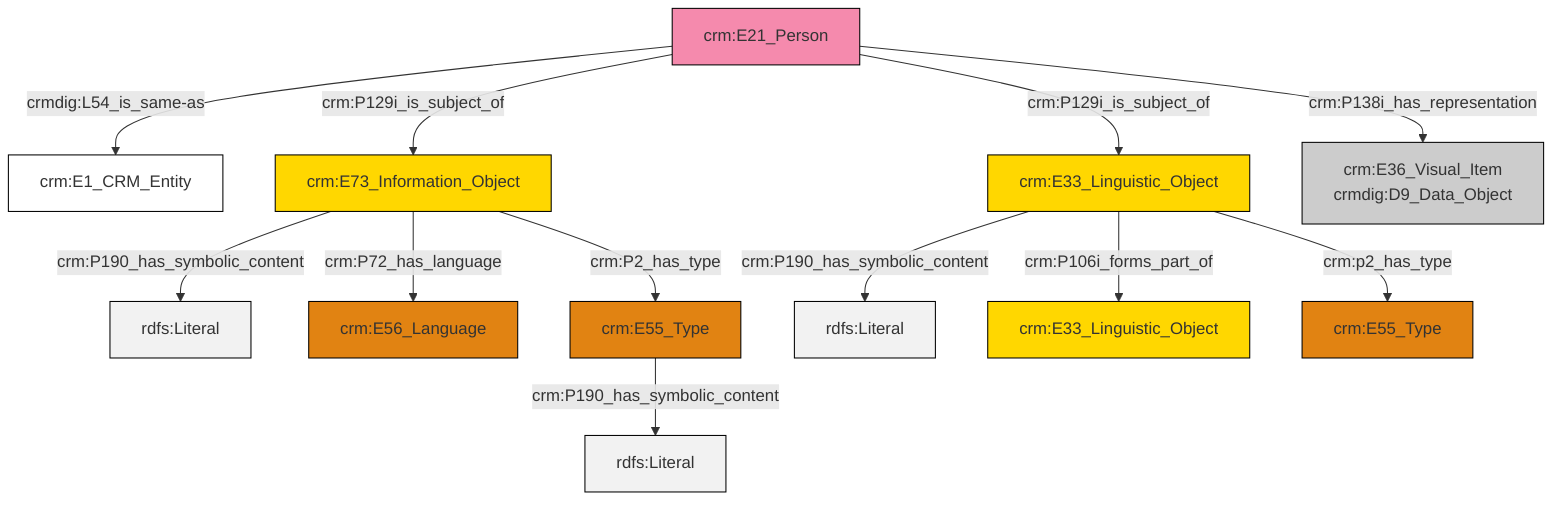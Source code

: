 graph TD
classDef Literal fill:#f2f2f2,stroke:#000000;
classDef CRM_Entity fill:#FFFFFF,stroke:#000000;
classDef Temporal_Entity fill:#00C9E6, stroke:#000000;
classDef Type fill:#E18312, stroke:#000000;
classDef Time-Span fill:#2C9C91, stroke:#000000;
classDef Appellation fill:#FFEB7F, stroke:#000000;
classDef Place fill:#008836, stroke:#000000;
classDef Persistent_Item fill:#B266B2, stroke:#000000;
classDef Conceptual_Object fill:#FFD700, stroke:#000000;
classDef Physical_Thing fill:#D2B48C, stroke:#000000;
classDef Actor fill:#f58aad, stroke:#000000;
classDef PC_Classes fill:#4ce600, stroke:#000000;
classDef Multi fill:#cccccc,stroke:#000000;

0["crm:E21_Person"]:::Actor -->|crmdig:L54_is_same-as| 1["crm:E1_CRM_Entity"]:::CRM_Entity
4["crm:E33_Linguistic_Object"]:::Conceptual_Object -->|crm:P190_has_symbolic_content| 5[rdfs:Literal]:::Literal
6["crm:E73_Information_Object"]:::Conceptual_Object -->|crm:P190_has_symbolic_content| 7[rdfs:Literal]:::Literal
6["crm:E73_Information_Object"]:::Conceptual_Object -->|crm:P72_has_language| 8["crm:E56_Language"]:::Type
4["crm:E33_Linguistic_Object"]:::Conceptual_Object -->|crm:P106i_forms_part_of| 15["crm:E33_Linguistic_Object"]:::Conceptual_Object
0["crm:E21_Person"]:::Actor -->|crm:P129i_is_subject_of| 6["crm:E73_Information_Object"]:::Conceptual_Object
4["crm:E33_Linguistic_Object"]:::Conceptual_Object -->|crm:p2_has_type| 11["crm:E55_Type"]:::Type
0["crm:E21_Person"]:::Actor -->|crm:P129i_is_subject_of| 4["crm:E33_Linguistic_Object"]:::Conceptual_Object
6["crm:E73_Information_Object"]:::Conceptual_Object -->|crm:P2_has_type| 2["crm:E55_Type"]:::Type
0["crm:E21_Person"]:::Actor -->|crm:P138i_has_representation| 9["crm:E36_Visual_Item<br>crmdig:D9_Data_Object"]:::Multi
2["crm:E55_Type"]:::Type -->|crm:P190_has_symbolic_content| 22[rdfs:Literal]:::Literal